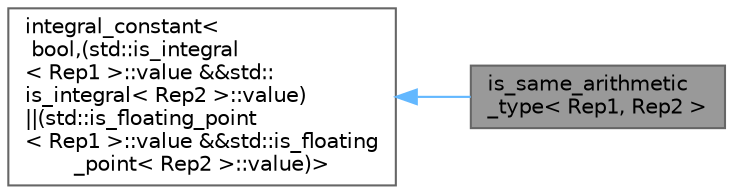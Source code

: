 digraph "is_same_arithmetic_type&lt; Rep1, Rep2 &gt;"
{
 // LATEX_PDF_SIZE
  bgcolor="transparent";
  edge [fontname=Helvetica,fontsize=10,labelfontname=Helvetica,labelfontsize=10];
  node [fontname=Helvetica,fontsize=10,shape=box,height=0.2,width=0.4];
  rankdir="LR";
  Node1 [id="Node000001",label="is_same_arithmetic\l_type\< Rep1, Rep2 \>",height=0.2,width=0.4,color="gray40", fillcolor="grey60", style="filled", fontcolor="black",tooltip=" "];
  Node2 -> Node1 [id="edge1_Node000001_Node000002",dir="back",color="steelblue1",style="solid",tooltip=" "];
  Node2 [id="Node000002",label="integral_constant\<\l bool,(std::is_integral\l\< Rep1 \>::value &&std::\lis_integral\< Rep2 \>::value)\l\|\|(std::is_floating_point\l\< Rep1 \>::value &&std::is_floating\l_point\< Rep2 \>::value)\>",height=0.2,width=0.4,color="gray40", fillcolor="white", style="filled",tooltip=" "];
}
